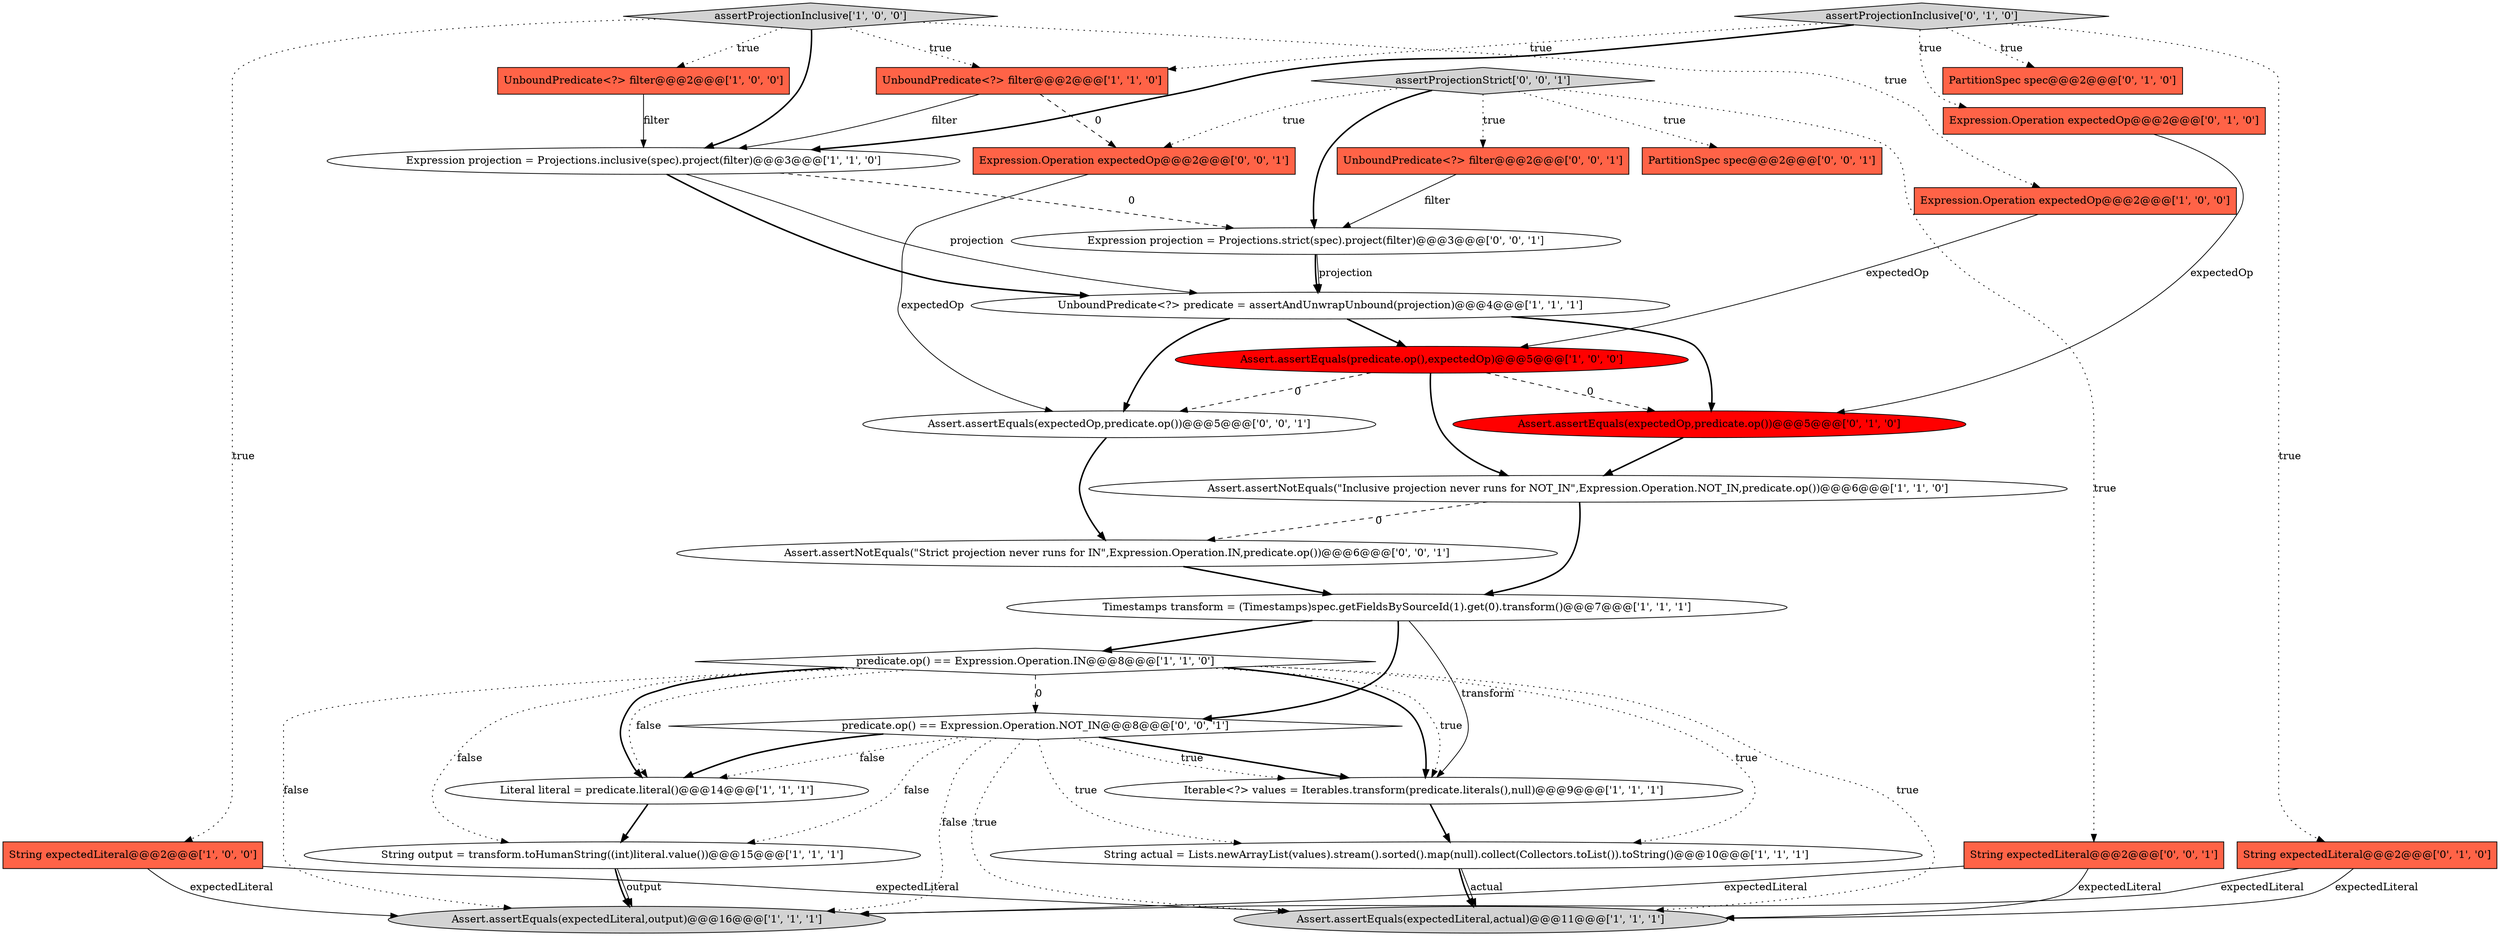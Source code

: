 digraph {
3 [style = filled, label = "UnboundPredicate<?> predicate = assertAndUnwrapUnbound(projection)@@@4@@@['1', '1', '1']", fillcolor = white, shape = ellipse image = "AAA0AAABBB1BBB"];
5 [style = filled, label = "Assert.assertEquals(expectedLiteral,actual)@@@11@@@['1', '1', '1']", fillcolor = lightgray, shape = ellipse image = "AAA0AAABBB1BBB"];
8 [style = filled, label = "Assert.assertEquals(predicate.op(),expectedOp)@@@5@@@['1', '0', '0']", fillcolor = red, shape = ellipse image = "AAA1AAABBB1BBB"];
10 [style = filled, label = "Assert.assertEquals(expectedLiteral,output)@@@16@@@['1', '1', '1']", fillcolor = lightgray, shape = ellipse image = "AAA0AAABBB1BBB"];
21 [style = filled, label = "PartitionSpec spec@@@2@@@['0', '1', '0']", fillcolor = tomato, shape = box image = "AAA0AAABBB2BBB"];
27 [style = filled, label = "predicate.op() == Expression.Operation.NOT_IN@@@8@@@['0', '0', '1']", fillcolor = white, shape = diamond image = "AAA0AAABBB3BBB"];
16 [style = filled, label = "UnboundPredicate<?> filter@@@2@@@['1', '1', '0']", fillcolor = tomato, shape = box image = "AAA0AAABBB1BBB"];
26 [style = filled, label = "Assert.assertNotEquals(\"Strict projection never runs for IN\",Expression.Operation.IN,predicate.op())@@@6@@@['0', '0', '1']", fillcolor = white, shape = ellipse image = "AAA0AAABBB3BBB"];
12 [style = filled, label = "Assert.assertNotEquals(\"Inclusive projection never runs for NOT_IN\",Expression.Operation.NOT_IN,predicate.op())@@@6@@@['1', '1', '0']", fillcolor = white, shape = ellipse image = "AAA0AAABBB1BBB"];
0 [style = filled, label = "Expression.Operation expectedOp@@@2@@@['1', '0', '0']", fillcolor = tomato, shape = box image = "AAA0AAABBB1BBB"];
13 [style = filled, label = "predicate.op() == Expression.Operation.IN@@@8@@@['1', '1', '0']", fillcolor = white, shape = diamond image = "AAA0AAABBB1BBB"];
14 [style = filled, label = "Literal literal = predicate.literal()@@@14@@@['1', '1', '1']", fillcolor = white, shape = ellipse image = "AAA0AAABBB1BBB"];
15 [style = filled, label = "String expectedLiteral@@@2@@@['1', '0', '0']", fillcolor = tomato, shape = box image = "AAA0AAABBB1BBB"];
23 [style = filled, label = "UnboundPredicate<?> filter@@@2@@@['0', '0', '1']", fillcolor = tomato, shape = box image = "AAA0AAABBB3BBB"];
17 [style = filled, label = "String expectedLiteral@@@2@@@['0', '1', '0']", fillcolor = tomato, shape = box image = "AAA0AAABBB2BBB"];
19 [style = filled, label = "Expression.Operation expectedOp@@@2@@@['0', '1', '0']", fillcolor = tomato, shape = box image = "AAA0AAABBB2BBB"];
11 [style = filled, label = "String output = transform.toHumanString((int)literal.value())@@@15@@@['1', '1', '1']", fillcolor = white, shape = ellipse image = "AAA0AAABBB1BBB"];
6 [style = filled, label = "UnboundPredicate<?> filter@@@2@@@['1', '0', '0']", fillcolor = tomato, shape = box image = "AAA0AAABBB1BBB"];
30 [style = filled, label = "Expression.Operation expectedOp@@@2@@@['0', '0', '1']", fillcolor = tomato, shape = box image = "AAA0AAABBB3BBB"];
1 [style = filled, label = "assertProjectionInclusive['1', '0', '0']", fillcolor = lightgray, shape = diamond image = "AAA0AAABBB1BBB"];
7 [style = filled, label = "String actual = Lists.newArrayList(values).stream().sorted().map(null).collect(Collectors.toList()).toString()@@@10@@@['1', '1', '1']", fillcolor = white, shape = ellipse image = "AAA0AAABBB1BBB"];
24 [style = filled, label = "String expectedLiteral@@@2@@@['0', '0', '1']", fillcolor = tomato, shape = box image = "AAA0AAABBB3BBB"];
18 [style = filled, label = "Assert.assertEquals(expectedOp,predicate.op())@@@5@@@['0', '1', '0']", fillcolor = red, shape = ellipse image = "AAA1AAABBB2BBB"];
25 [style = filled, label = "Expression projection = Projections.strict(spec).project(filter)@@@3@@@['0', '0', '1']", fillcolor = white, shape = ellipse image = "AAA0AAABBB3BBB"];
9 [style = filled, label = "Iterable<?> values = Iterables.transform(predicate.literals(),null)@@@9@@@['1', '1', '1']", fillcolor = white, shape = ellipse image = "AAA0AAABBB1BBB"];
28 [style = filled, label = "PartitionSpec spec@@@2@@@['0', '0', '1']", fillcolor = tomato, shape = box image = "AAA0AAABBB3BBB"];
20 [style = filled, label = "assertProjectionInclusive['0', '1', '0']", fillcolor = lightgray, shape = diamond image = "AAA0AAABBB2BBB"];
22 [style = filled, label = "assertProjectionStrict['0', '0', '1']", fillcolor = lightgray, shape = diamond image = "AAA0AAABBB3BBB"];
2 [style = filled, label = "Expression projection = Projections.inclusive(spec).project(filter)@@@3@@@['1', '1', '0']", fillcolor = white, shape = ellipse image = "AAA0AAABBB1BBB"];
29 [style = filled, label = "Assert.assertEquals(expectedOp,predicate.op())@@@5@@@['0', '0', '1']", fillcolor = white, shape = ellipse image = "AAA0AAABBB3BBB"];
4 [style = filled, label = "Timestamps transform = (Timestamps)spec.getFieldsBySourceId(1).get(0).transform()@@@7@@@['1', '1', '1']", fillcolor = white, shape = ellipse image = "AAA0AAABBB1BBB"];
4->9 [style = solid, label="transform"];
22->25 [style = bold, label=""];
27->5 [style = dotted, label="true"];
30->29 [style = solid, label="expectedOp"];
22->23 [style = dotted, label="true"];
27->14 [style = bold, label=""];
15->5 [style = solid, label="expectedLiteral"];
11->10 [style = solid, label="output"];
20->17 [style = dotted, label="true"];
2->3 [style = bold, label=""];
13->14 [style = dotted, label="false"];
4->13 [style = bold, label=""];
25->3 [style = bold, label=""];
27->9 [style = bold, label=""];
6->2 [style = solid, label="filter"];
18->12 [style = bold, label=""];
22->28 [style = dotted, label="true"];
13->11 [style = dotted, label="false"];
13->5 [style = dotted, label="true"];
19->18 [style = solid, label="expectedOp"];
13->7 [style = dotted, label="true"];
20->21 [style = dotted, label="true"];
15->10 [style = solid, label="expectedLiteral"];
22->24 [style = dotted, label="true"];
9->7 [style = bold, label=""];
24->5 [style = solid, label="expectedLiteral"];
26->4 [style = bold, label=""];
2->3 [style = solid, label="projection"];
0->8 [style = solid, label="expectedOp"];
29->26 [style = bold, label=""];
3->18 [style = bold, label=""];
20->2 [style = bold, label=""];
12->26 [style = dashed, label="0"];
7->5 [style = solid, label="actual"];
7->5 [style = bold, label=""];
25->3 [style = solid, label="projection"];
27->7 [style = dotted, label="true"];
13->27 [style = dashed, label="0"];
12->4 [style = bold, label=""];
16->30 [style = dashed, label="0"];
11->10 [style = bold, label=""];
27->9 [style = dotted, label="true"];
24->10 [style = solid, label="expectedLiteral"];
3->8 [style = bold, label=""];
1->15 [style = dotted, label="true"];
4->27 [style = bold, label=""];
17->10 [style = solid, label="expectedLiteral"];
2->25 [style = dashed, label="0"];
27->11 [style = dotted, label="false"];
1->6 [style = dotted, label="true"];
8->18 [style = dashed, label="0"];
1->2 [style = bold, label=""];
13->10 [style = dotted, label="false"];
16->2 [style = solid, label="filter"];
13->9 [style = bold, label=""];
1->16 [style = dotted, label="true"];
1->0 [style = dotted, label="true"];
17->5 [style = solid, label="expectedLiteral"];
20->19 [style = dotted, label="true"];
27->14 [style = dotted, label="false"];
27->10 [style = dotted, label="false"];
22->30 [style = dotted, label="true"];
14->11 [style = bold, label=""];
13->14 [style = bold, label=""];
3->29 [style = bold, label=""];
8->12 [style = bold, label=""];
8->29 [style = dashed, label="0"];
23->25 [style = solid, label="filter"];
20->16 [style = dotted, label="true"];
13->9 [style = dotted, label="true"];
}
